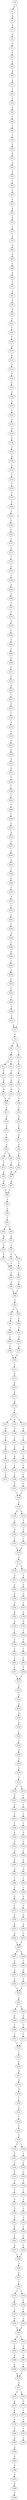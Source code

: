 strict digraph  {
	S0 -> S1 [ label = G ];
	S0 -> S2 [ label = A ];
	S1 -> S3 [ label = A ];
	S2 -> S4 [ label = C ];
	S3 -> S5 [ label = C ];
	S4 -> S6 [ label = C ];
	S4 -> S7 [ label = T ];
	S5 -> S8 [ label = G ];
	S6 -> S9 [ label = G ];
	S7 -> S10 [ label = C ];
	S8 -> S11 [ label = G ];
	S9 -> S12 [ label = T ];
	S9 -> S13 [ label = A ];
	S10 -> S14 [ label = T ];
	S11 -> S15 [ label = A ];
	S12 -> S16 [ label = T ];
	S13 -> S17 [ label = T ];
	S14 -> S18 [ label = T ];
	S15 -> S19 [ label = G ];
	S16 -> S20 [ label = A ];
	S17 -> S21 [ label = A ];
	S18 -> S22 [ label = A ];
	S19 -> S23 [ label = G ];
	S20 -> S24 [ label = A ];
	S21 -> S25 [ label = A ];
	S22 -> S26 [ label = G ];
	S23 -> S27 [ label = A ];
	S24 -> S28 [ label = G ];
	S25 -> S28 [ label = G ];
	S26 -> S29 [ label = A ];
	S27 -> S30 [ label = C ];
	S28 -> S31 [ label = T ];
	S29 -> S32 [ label = C ];
	S30 -> S33 [ label = C ];
	S31 -> S34 [ label = G ];
	S32 -> S35 [ label = G ];
	S33 -> S36 [ label = C ];
	S34 -> S37 [ label = G ];
	S35 -> S38 [ label = G ];
	S36 -> S39 [ label = C ];
	S37 -> S40 [ label = T ];
	S38 -> S41 [ label = G ];
	S39 -> S42 [ label = T ];
	S40 -> S43 [ label = A ];
	S41 -> S44 [ label = A ];
	S42 -> S45 [ label = C ];
	S43 -> S46 [ label = C ];
	S43 -> S47 [ label = T ];
	S44 -> S48 [ label = C ];
	S45 -> S49 [ label = C ];
	S46 -> S50 [ label = T ];
	S47 -> S51 [ label = T ];
	S48 -> S52 [ label = T ];
	S49 -> S53 [ label = G ];
	S50 -> S54 [ label = A ];
	S51 -> S55 [ label = A ];
	S52 -> S54 [ label = A ];
	S53 -> S56 [ label = G ];
	S54 -> S57 [ label = G ];
	S55 -> S58 [ label = G ];
	S56 -> S59 [ label = T ];
	S57 -> S60 [ label = T ];
	S58 -> S60 [ label = T ];
	S59 -> S61 [ label = T ];
	S60 -> S62 [ label = G ];
	S61 -> S63 [ label = C ];
	S62 -> S64 [ label = G ];
	S63 -> S65 [ label = C ];
	S64 -> S66 [ label = T ];
	S65 -> S67 [ label = A ];
	S66 -> S68 [ label = T ];
	S66 -> S69 [ label = C ];
	S67 -> S70 [ label = G ];
	S68 -> S71 [ label = G ];
	S69 -> S72 [ label = G ];
	S70 -> S73 [ label = T ];
	S71 -> S74 [ label = T ];
	S72 -> S75 [ label = T ];
	S73 -> S76 [ label = A ];
	S74 -> S77 [ label = C ];
	S75 -> S78 [ label = T ];
	S75 -> S79 [ label = C ];
	S76 -> S80 [ label = G ];
	S77 -> S81 [ label = C ];
	S78 -> S82 [ label = C ];
	S79 -> S81 [ label = C ];
	S80 -> S83 [ label = T ];
	S81 -> S84 [ label = T ];
	S82 -> S85 [ label = T ];
	S83 -> S86 [ label = C ];
	S84 -> S87 [ label = A ];
	S85 -> S88 [ label = A ];
	S86 -> S89 [ label = G ];
	S87 -> S90 [ label = C ];
	S88 -> S90 [ label = C ];
	S89 -> S91 [ label = T ];
	S90 -> S92 [ label = T ];
	S91 -> S93 [ label = A ];
	S92 -> S94 [ label = G ];
	S92 -> S95 [ label = C ];
	S93 -> S96 [ label = A ];
	S94 -> S97 [ label = A ];
	S95 -> S98 [ label = C ];
	S96 -> S99 [ label = A ];
	S97 -> S100 [ label = T ];
	S98 -> S101 [ label = T ];
	S99 -> S102 [ label = A ];
	S100 -> S103 [ label = C ];
	S101 -> S104 [ label = C ];
	S102 -> S105 [ label = C ];
	S103 -> S106 [ label = C ];
	S104 -> S107 [ label = C ];
	S105 -> S108 [ label = C ];
	S106 -> S109 [ label = A ];
	S107 -> S109 [ label = A ];
	S108 -> S110 [ label = C ];
	S109 -> S111 [ label = A ];
	S110 -> S112 [ label = G ];
	S111 -> S113 [ label = G ];
	S112 -> S114 [ label = T ];
	S113 -> S115 [ label = G ];
	S114 -> S116 [ label = G ];
	S115 -> S117 [ label = G ];
	S116 -> S118 [ label = T ];
	S117 -> S119 [ label = G ];
	S118 -> S120 [ label = C ];
	S119 -> S121 [ label = T ];
	S120 -> S122 [ label = A ];
	S121 -> S123 [ label = A ];
	S121 -> S124 [ label = G ];
	S121 -> S125 [ label = C ];
	S122 -> S126 [ label = C ];
	S123 -> S127 [ label = G ];
	S124 -> S128 [ label = G ];
	S125 -> S129 [ label = G ];
	S126 -> S130 [ label = T ];
	S127 -> S131 [ label = T ];
	S128 -> S132 [ label = T ];
	S129 -> S133 [ label = T ];
	S130 -> S134 [ label = G ];
	S131 -> S135 [ label = G ];
	S132 -> S136 [ label = G ];
	S133 -> S137 [ label = G ];
	S134 -> S138 [ label = G ];
	S135 -> S139 [ label = C ];
	S136 -> S140 [ label = A ];
	S137 -> S141 [ label = T ];
	S138 -> S142 [ label = T ];
	S139 -> S143 [ label = C ];
	S140 -> S144 [ label = C ];
	S141 -> S145 [ label = C ];
	S142 -> S146 [ label = A ];
	S143 -> S147 [ label = A ];
	S144 -> S148 [ label = A ];
	S145 -> S149 [ label = A ];
	S146 -> S150 [ label = C ];
	S148 -> S151 [ label = C ];
	S149 -> S152 [ label = C ];
	S150 -> S153 [ label = C ];
	S151 -> S154 [ label = T ];
	S152 -> S154 [ label = T ];
	S153 -> S155 [ label = T ];
	S154 -> S156 [ label = C ];
	S155 -> S157 [ label = C ];
	S156 -> S158 [ label = A ];
	S156 -> S159 [ label = G ];
	S157 -> S160 [ label = T ];
	S158 -> S161 [ label = T ];
	S159 -> S162 [ label = T ];
	S160 -> S163 [ label = T ];
	S161 -> S164 [ label = G ];
	S162 -> S165 [ label = G ];
	S163 -> S166 [ label = G ];
	S164 -> S167 [ label = T ];
	S165 -> S168 [ label = T ];
	S166 -> S169 [ label = G ];
	S167 -> S170 [ label = A ];
	S168 -> S170 [ label = A ];
	S169 -> S171 [ label = T ];
	S170 -> S172 [ label = T ];
	S171 -> S173 [ label = G ];
	S172 -> S174 [ label = C ];
	S172 -> S175 [ label = T ];
	S173 -> S176 [ label = T ];
	S174 -> S177 [ label = T ];
	S175 -> S178 [ label = T ];
	S176 -> S179 [ label = A ];
	S177 -> S180 [ label = A ];
	S178 -> S181 [ label = G ];
	S179 -> S182 [ label = T ];
	S180 -> S183 [ label = G ];
	S181 -> S184 [ label = G ];
	S182 -> S185 [ label = A ];
	S183 -> S186 [ label = T ];
	S184 -> S187 [ label = T ];
	S185 -> S188 [ label = T ];
	S186 -> S189 [ label = G ];
	S187 -> S190 [ label = G ];
	S188 -> S191 [ label = T ];
	S189 -> S192 [ label = A ];
	S190 -> S193 [ label = G ];
	S191 -> S194 [ label = T ];
	S192 -> S195 [ label = T ];
	S193 -> S196 [ label = T ];
	S194 -> S197 [ label = A ];
	S195 -> S198 [ label = T ];
	S196 -> S199 [ label = C ];
	S197 -> S200 [ label = T ];
	S198 -> S201 [ label = C ];
	S199 -> S202 [ label = C ];
	S200 -> S203 [ label = T ];
	S201 -> S204 [ label = T ];
	S202 -> S205 [ label = T ];
	S203 -> S206 [ label = T ];
	S204 -> S207 [ label = T ];
	S205 -> S208 [ label = T ];
	S206 -> S209 [ label = C ];
	S207 -> S210 [ label = C ];
	S208 -> S210 [ label = C ];
	S209 -> S211 [ label = C ];
	S210 -> S212 [ label = T ];
	S211 -> S213 [ label = T ];
	S212 -> S214 [ label = A ];
	S213 -> S215 [ label = G ];
	S214 -> S216 [ label = A ];
	S215 -> S217 [ label = T ];
	S216 -> S218 [ label = G ];
	S217 -> S219 [ label = C ];
	S218 -> S220 [ label = G ];
	S219 -> S221 [ label = T ];
	S220 -> S222 [ label = T ];
	S221 -> S223 [ label = A ];
	S222 -> S224 [ label = T ];
	S223 -> S225 [ label = A ];
	S224 -> S226 [ label = T ];
	S225 -> S227 [ label = C ];
	S226 -> S228 [ label = C ];
	S227 -> S229 [ label = C ];
	S228 -> S230 [ label = T ];
	S229 -> S231 [ label = A ];
	S230 -> S232 [ label = C ];
	S231 -> S233 [ label = G ];
	S232 -> S234 [ label = C ];
	S232 -> S235 [ label = A ];
	S233 -> S236 [ label = T ];
	S234 -> S237 [ label = C ];
	S235 -> S238 [ label = C ];
	S236 -> S239 [ label = C ];
	S237 -> S240 [ label = C ];
	S238 -> S241 [ label = C ];
	S239 -> S242 [ label = C ];
	S240 -> S243 [ label = C ];
	S241 -> S244 [ label = C ];
	S242 -> S245 [ label = T ];
	S243 -> S246 [ label = T ];
	S244 -> S247 [ label = C ];
	S245 -> S248 [ label = T ];
	S246 -> S249 [ label = A ];
	S247 -> S250 [ label = G ];
	S248 -> S251 [ label = C ];
	S249 -> S252 [ label = C ];
	S250 -> S253 [ label = C ];
	S251 -> S254 [ label = A ];
	S252 -> S255 [ label = A ];
	S253 -> S256 [ label = A ];
	S254 -> S257 [ label = T ];
	S255 -> S258 [ label = G ];
	S256 -> S259 [ label = G ];
	S257 -> S260 [ label = C ];
	S258 -> S261 [ label = A ];
	S259 -> S262 [ label = G ];
	S260 -> S263 [ label = A ];
	S261 -> S264 [ label = T ];
	S262 -> S265 [ label = T ];
	S263 -> S266 [ label = T ];
	S264 -> S267 [ label = C ];
	S265 -> S268 [ label = C ];
	S266 -> S269 [ label = G ];
	S267 -> S270 [ label = G ];
	S268 -> S271 [ label = G ];
	S269 -> S272 [ label = T ];
	S270 -> S273 [ label = T ];
	S271 -> S274 [ label = C ];
	S272 -> S275 [ label = A ];
	S273 -> S276 [ label = G ];
	S274 -> S277 [ label = G ];
	S275 -> S278 [ label = C ];
	S276 -> S279 [ label = A ];
	S277 -> S280 [ label = A ];
	S278 -> S281 [ label = C ];
	S279 -> S282 [ label = C ];
	S280 -> S283 [ label = C ];
	S281 -> S284 [ label = C ];
	S282 -> S285 [ label = C ];
	S283 -> S285 [ label = C ];
	S284 -> S286 [ label = G ];
	S285 -> S287 [ label = A ];
	S285 -> S288 [ label = C ];
	S286 -> S289 [ label = C ];
	S287 -> S290 [ label = C ];
	S288 -> S291 [ label = C ];
	S289 -> S292 [ label = A ];
	S290 -> S293 [ label = G ];
	S291 -> S294 [ label = G ];
	S292 -> S295 [ label = C ];
	S293 -> S296 [ label = T ];
	S294 -> S297 [ label = T ];
	S295 -> S298 [ label = A ];
	S296 -> S299 [ label = A ];
	S297 -> S299 [ label = A ];
	S298 -> S300 [ label = C ];
	S299 -> S301 [ label = C ];
	S300 -> S302 [ label = C ];
	S301 -> S303 [ label = T ];
	S301 -> S304 [ label = C ];
	S302 -> S305 [ label = T ];
	S303 -> S306 [ label = C ];
	S304 -> S307 [ label = C ];
	S305 -> S308 [ label = C ];
	S306 -> S309 [ label = C ];
	S307 -> S310 [ label = C ];
	S308 -> S311 [ label = C ];
	S309 -> S312 [ label = T ];
	S310 -> S313 [ label = T ];
	S311 -> S2 [ label = A ];
	S312 -> S314 [ label = T ];
	S313 -> S314 [ label = T ];
	S314 -> S315 [ label = C ];
	S315 -> S316 [ label = C ];
	S316 -> S317 [ label = G ];
	S317 -> S318 [ label = G ];
	S318 -> S319 [ label = G ];
	S319 -> S320 [ label = T ];
	S320 -> S321 [ label = A ];
	S321 -> S322 [ label = C ];
	S322 -> S323 [ label = T ];
	S323 -> S324 [ label = C ];
	S324 -> S325 [ label = C ];
	S324 -> S326 [ label = T ];
	S325 -> S327 [ label = T ];
	S326 -> S328 [ label = T ];
	S327 -> S329 [ label = C ];
	S328 -> S330 [ label = A ];
	S329 -> S331 [ label = C ];
	S330 -> S332 [ label = C ];
	S331 -> S333 [ label = T ];
	S332 -> S334 [ label = T ];
	S333 -> S335 [ label = T ];
	S334 -> S336 [ label = T ];
	S335 -> S337 [ label = G ];
	S336 -> S338 [ label = A ];
	S337 -> S339 [ label = C ];
	S338 -> S340 [ label = C ];
	S339 -> S341 [ label = A ];
	S340 -> S342 [ label = G ];
	S341 -> S343 [ label = A ];
	S342 -> S344 [ label = A ];
	S343 -> S345 [ label = C ];
	S344 -> S346 [ label = C ];
	S345 -> S347 [ label = A ];
	S346 -> S348 [ label = A ];
	S347 -> S349 [ label = G ];
	S348 -> S349 [ label = G ];
	S349 -> S350 [ label = T ];
	S350 -> S351 [ label = G ];
	S351 -> S352 [ label = C ];
	S352 -> S353 [ label = A ];
	S352 -> S354 [ label = T ];
	S353 -> S355 [ label = C ];
	S354 -> S356 [ label = C ];
	S355 -> S357 [ label = C ];
	S356 -> S358 [ label = C ];
	S357 -> S359 [ label = G ];
	S358 -> S360 [ label = G ];
	S359 -> S361 [ label = A ];
	S360 -> S361 [ label = A ];
	S361 -> S362 [ label = A ];
	S361 -> S363 [ label = C ];
	S362 -> S364 [ label = C ];
	S363 -> S365 [ label = C ];
	S364 -> S366 [ label = G ];
	S365 -> S367 [ label = G ];
	S366 -> S368 [ label = C ];
	S367 -> S369 [ label = C ];
	S368 -> S370 [ label = A ];
	S369 -> S370 [ label = A ];
	S370 -> S371 [ label = A ];
	S371 -> S372 [ label = A ];
	S371 -> S373 [ label = C ];
	S372 -> S374 [ label = C ];
	S373 -> S375 [ label = C ];
	S374 -> S376 [ label = A ];
	S375 -> S377 [ label = T ];
	S376 -> S378 [ label = G ];
	S377 -> S379 [ label = G ];
	S378 -> S380 [ label = T ];
	S379 -> S381 [ label = T ];
	S380 -> S382 [ label = A ];
	S381 -> S383 [ label = A ];
	S382 -> S384 [ label = A ];
	S384 -> S385 [ label = A ];
	S385 -> S386 [ label = G ];
	S386 -> S387 [ label = A ];
	S387 -> S388 [ label = G ];
	S388 -> S389 [ label = G ];
}

